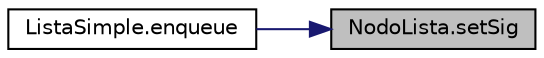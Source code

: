 digraph "NodoLista.setSig"
{
 // LATEX_PDF_SIZE
  edge [fontname="Helvetica",fontsize="10",labelfontname="Helvetica",labelfontsize="10"];
  node [fontname="Helvetica",fontsize="10",shape=record];
  rankdir="RL";
  Node1 [label="NodoLista.setSig",height=0.2,width=0.4,color="black", fillcolor="grey75", style="filled", fontcolor="black",tooltip=" "];
  Node1 -> Node2 [dir="back",color="midnightblue",fontsize="10",style="solid",fontname="Helvetica"];
  Node2 [label="ListaSimple.enqueue",height=0.2,width=0.4,color="black", fillcolor="white", style="filled",URL="$class_lista_simple.html#a633b046eb26f7e59d2410ea5d8d724c3",tooltip="Funcion que annade un nodo a la lista con el dato especificado."];
}
